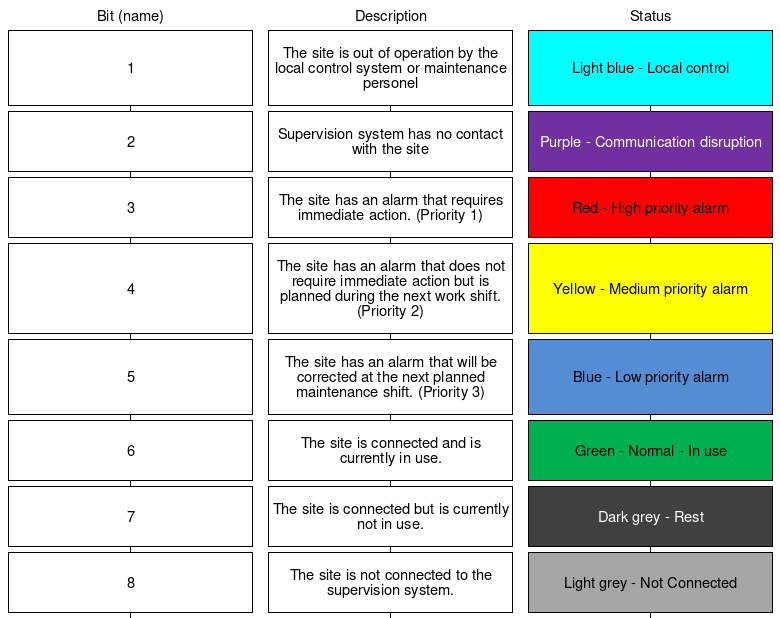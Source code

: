 # Aggregated status bits

msc {
        hscale = "1.3";

	A [label="Bit (name)"], B [label="Description"], C [label="Status"];

        A box A [label="1"],
	B box B [label="\nThe site is out of operation by the local control system or maintenance personel\n"],
        C box C [label="Light blue - Local control", textbgcolour="#00ffff"];

        A box A [label="2"],
	B box B [label="\nSupervision system has no contact with the site\n"],
        C box C [label="Purple - Communication disruption", textbgcolour="#7030a0", textcolor="white"];

        A box A [label="3"],
	B box B [label="\nThe site has an alarm that requires immediate action. (Priority 1)\n"],
        C box C [label="Red - High priority alarm", textbgcolour="#ff0000"];

        A box A [label="4"],
	B box B [label="\nThe site has an alarm that does not require immediate action but is planned during the next work shift. (Priority 2)\n"],
        C box C [label="Yellow - Medium priority alarm", textbgcolour="#ffff00"];

        A box A [label="5"],
	B box B [label="\nThe site has an alarm that will be corrected at the next planned maintenance shift. (Priority 3)\n"],
        C box C [label="Blue - Low priority alarm", textbgcolour="#548dd4"];

        A box A [label="6"],
	B box B [label="\nThe site is connected and is currently in use.\n"],
        C box C [label="Green - Normal - In use", textbgcolour="#00b050"];

        A box A [label="7"],
	B box B [label="\nThe site is connected but is currently not in use.\n"],
        C box C [label="Dark grey - Rest", textbgcolour="#404040", textcolor="white"];

        A box A [label="8"],
	B box B [label="\nThe site is not connected to the supervision system.\n"],
        C box C [label="Light grey - Not Connected", textbgcolour="#a6a6a6"];
}
